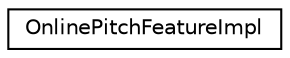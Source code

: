 digraph "Graphical Class Hierarchy"
{
  edge [fontname="Helvetica",fontsize="10",labelfontname="Helvetica",labelfontsize="10"];
  node [fontname="Helvetica",fontsize="10",shape=record];
  rankdir="LR";
  Node0 [label="OnlinePitchFeatureImpl",height=0.2,width=0.4,color="black", fillcolor="white", style="filled",URL="$classkaldi_1_1OnlinePitchFeatureImpl.html"];
}
